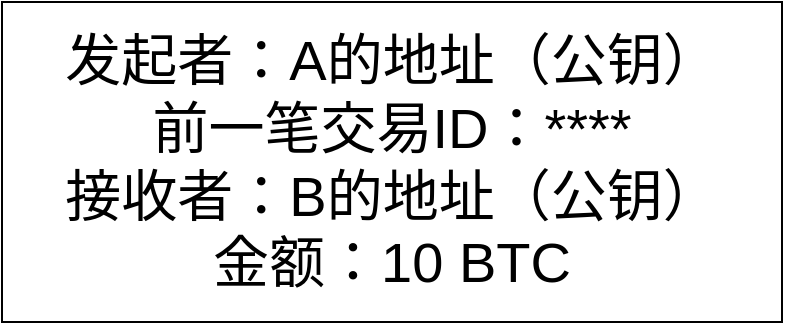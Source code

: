 <mxfile version="14.7.3" type="github">
  <diagram id="lkRm1c72InqvSzkojx0g" name="Page-1">
    <mxGraphModel dx="913" dy="880" grid="1" gridSize="10" guides="1" tooltips="1" connect="1" arrows="1" fold="1" page="1" pageScale="1" pageWidth="827" pageHeight="1169" math="0" shadow="0">
      <root>
        <mxCell id="0" />
        <mxCell id="1" parent="0" />
        <mxCell id="D9X6yyjlbzbRAooFl8lF-1" value="&lt;font style=&quot;font-size: 28px&quot;&gt;发起者：A的地址（公钥）&lt;br&gt;前一笔交易ID：****&lt;br&gt;接收者：B的地址（公钥）&lt;br&gt;金额：10 BTC&lt;br&gt;&lt;/font&gt;" style="rounded=0;whiteSpace=wrap;html=1;" vertex="1" parent="1">
          <mxGeometry x="50" y="100" width="390" height="160" as="geometry" />
        </mxCell>
      </root>
    </mxGraphModel>
  </diagram>
</mxfile>
